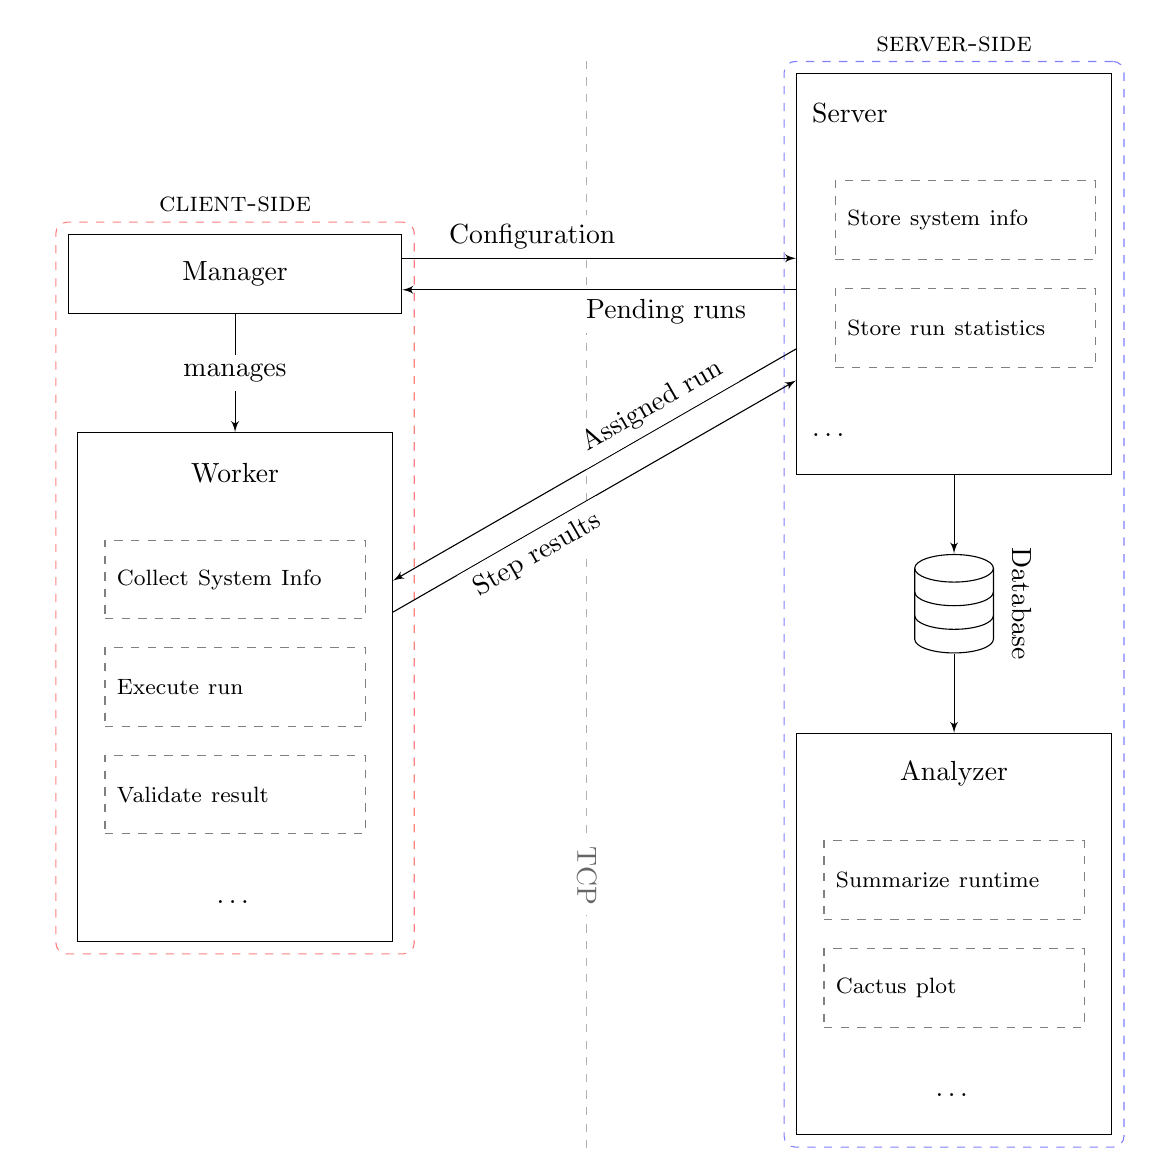 \makeatletter
\tikzset{
    database/.style={
        path picture={
            \draw (0, 1.5*\database@segmentheight) circle [x radius=\database@radius,y radius=\database@aspectratio*\database@radius];
            \draw (-\database@radius, 0.5*\database@segmentheight) arc [start angle=180,end angle=360,x radius=\database@radius, y radius=\database@aspectratio*\database@radius];
            \draw (-\database@radius,-0.5*\database@segmentheight) arc [start angle=180,end angle=360,x radius=\database@radius, y radius=\database@aspectratio*\database@radius];
            \draw (-\database@radius,1.5*\database@segmentheight) -- ++(0,-3*\database@segmentheight) arc [start angle=180,end angle=360,x radius=\database@radius, y radius=\database@aspectratio*\database@radius] -- ++(0,3*\database@segmentheight);
        },
        minimum width=2*\database@radius + \pgflinewidth,
        minimum height=3*\database@segmentheight + 2*\database@aspectratio*\database@radius + \pgflinewidth,
    },
    database segment height/.store in=\database@segmentheight,
    database radius/.store in=\database@radius,
    database aspect ratio/.store in=\database@aspectratio,
    database segment height=0.1cm,
    database radius=0.25cm,
    database aspect ratio=0.35,
}
\makeatother

\tikzstyle {block} = [draw, text width=4cm, minimum height=1cm, align=center]
\tikzstyle {miniblock} = [draw=gray, dashed, text width=3cm, inner sep=1ex]

\begin{tikzpicture}
    % \node [block] (bootstrapper) {Bootstrapper};
    \node [block] (manager) {Manager};
    \node [block, below=1.5cm of manager, inner sep=0pt] (worker) {
        \begin{tikzpicture}
            \matrix [row sep=1em] {
                \node {Worker}; \\
                \node [miniblock] {\footnotesize Collect System Info}; \\
                \node [miniblock] {\footnotesize Execute run}; \\
                \node [miniblock] {\footnotesize Validate result}; \\
                \node {\dots}; \\
            };
        \end{tikzpicture}
    };
    \draw [-latex'] (manager) -- (worker) node [midway, fill=white] {manages};

    \node [block, right=5cm of manager, inner sep=0pt] (server) {
        \begin{tikzpicture}
            \matrix [row sep=1em] {
                \node {Server}; \\
                \node [miniblock, outer sep=2ex] {\footnotesize Store system info}; \\
                \node [miniblock, outer sep=2ex] {\footnotesize Store run statistics}; \\
                \node {\dots}; \\
            };
        \end{tikzpicture}
    };
    \node[database,database radius=0.5cm,database segment height=0.3cm, below=of server] (database) {};
    \node [right=0.1cm of database] {\rotatebox{-90}{Database}};
    \node [block, below=of database, inner sep=0pt] (analyzer) {
        \begin{tikzpicture}
            \matrix [row sep=1em] {
                \node {Analyzer}; \\
                \node [miniblock] {\footnotesize Summarize runtime}; \\
                \node [miniblock] {\footnotesize Cactus plot}; \\
                \node {\dots}; \\
            };
        \end{tikzpicture}
    };
    \draw[-latex'] (server) -- (database);
    \draw[-latex'] (database) -- (analyzer);

    \path [-latex', transform canvas={yshift=0.2cm}] (manager) edge node [sloped, above, pos=0.33, fill=white] {Configuration} (server);
    \path [-latex', transform canvas={yshift=-0.2cm}] (server) edge node [sloped, below, pos=0.33, fill=white] {Pending runs} (manager);

    \path [-latex', transform canvas={yshift=0.2cm}] (server) edge node [sloped, above, pos=0.33, fill=white] {Assigned run} (worker);
    \path [-latex', transform canvas={yshift=-0.2cm}] (worker) edge node [sloped, below, pos=0.33, fill=white] {Step results} (server);

    \begin{scope}[on background layer]
        \node[draw=red!50, dashed, inner sep=1ex, label=above:\sffamily\textsc{client-side},  rounded corners, fit=(manager)(worker)] (clientenv) {};
        \node[draw=blue!50, dashed, inner sep=1ex, label=above:\sffamily\textsc{server-side},  rounded corners, fit=(server)(database)(analyzer)] (serverenv) {};
        \path [draw=black!30, dashed] ([xshift=-2.5cm] serverenv.north west) edge node [sloped, near end, text=black!60, fill=white] {TCP} ([xshift=-2.5cm] serverenv.south west);
    \end{scope}

\end{tikzpicture}
